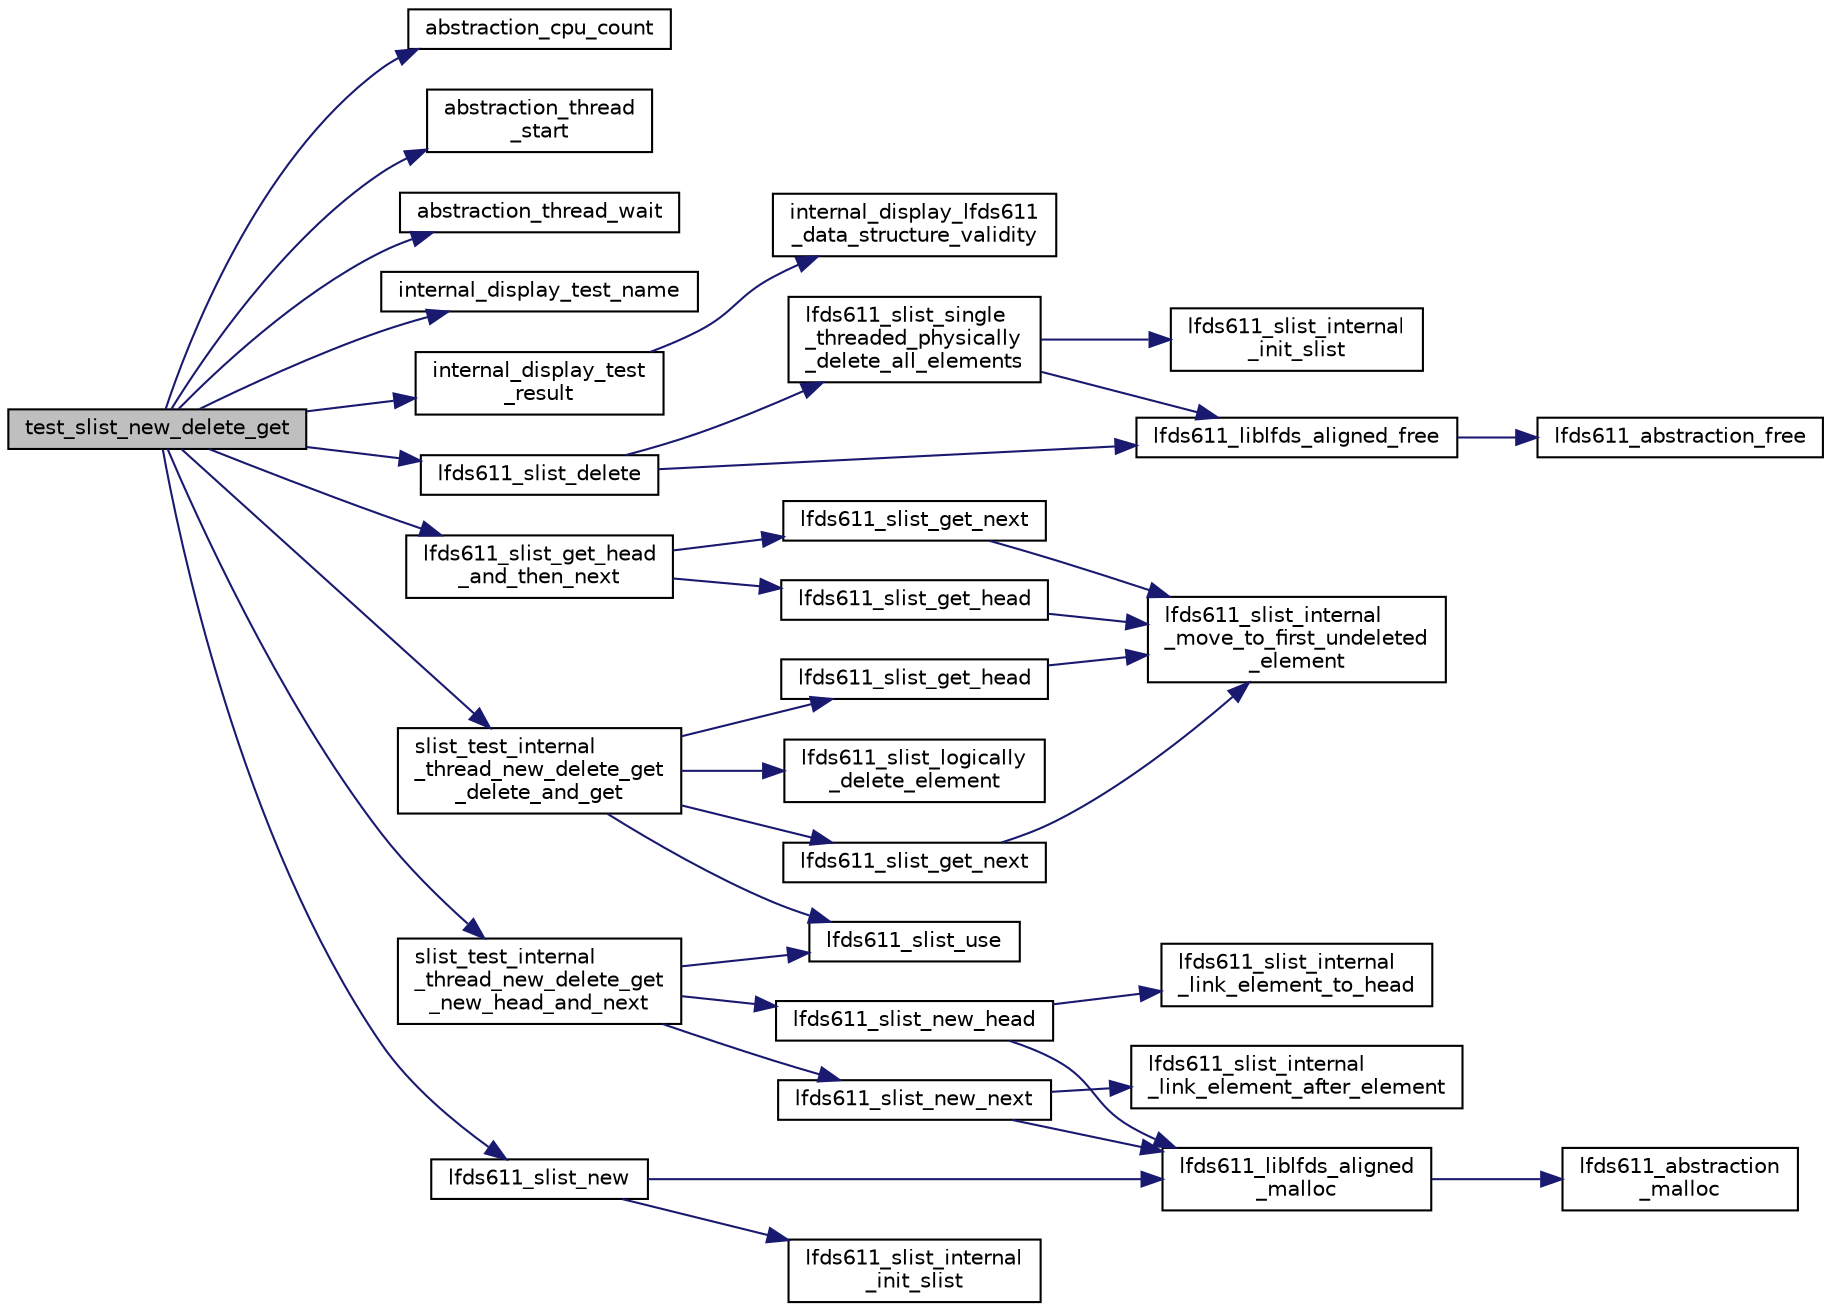 digraph "test_slist_new_delete_get"
{
 // LATEX_PDF_SIZE
  edge [fontname="Helvetica",fontsize="10",labelfontname="Helvetica",labelfontsize="10"];
  node [fontname="Helvetica",fontsize="10",shape=record];
  rankdir="LR";
  Node1 [label="test_slist_new_delete_get",height=0.2,width=0.4,color="black", fillcolor="grey75", style="filled", fontcolor="black",tooltip=" "];
  Node1 -> Node2 [color="midnightblue",fontsize="10",style="solid",fontname="Helvetica"];
  Node2 [label="abstraction_cpu_count",height=0.2,width=0.4,color="black", fillcolor="white", style="filled",URL="$abstraction_8h.html#a4773494a7946176d6998851a05bdb883",tooltip=" "];
  Node1 -> Node3 [color="midnightblue",fontsize="10",style="solid",fontname="Helvetica"];
  Node3 [label="abstraction_thread\l_start",height=0.2,width=0.4,color="black", fillcolor="white", style="filled",URL="$abstraction_8h.html#ae5062f18a7f9d1229a2ad304fad8ee80",tooltip=" "];
  Node1 -> Node4 [color="midnightblue",fontsize="10",style="solid",fontname="Helvetica"];
  Node4 [label="abstraction_thread_wait",height=0.2,width=0.4,color="black", fillcolor="white", style="filled",URL="$abstraction_8h.html#a435577c3aa1cd4e3ad96dad0e7bb5343",tooltip=" "];
  Node1 -> Node5 [color="midnightblue",fontsize="10",style="solid",fontname="Helvetica"];
  Node5 [label="internal_display_test_name",height=0.2,width=0.4,color="black", fillcolor="white", style="filled",URL="$liblfds6_81_81_2test_2src_2internal_8h.html#aefa00ae6482f53425ee23fe999fafd46",tooltip=" "];
  Node1 -> Node6 [color="midnightblue",fontsize="10",style="solid",fontname="Helvetica"];
  Node6 [label="internal_display_test\l_result",height=0.2,width=0.4,color="black", fillcolor="white", style="filled",URL="$liblfds6_81_81_2test_2src_2internal_8h.html#a1e833dcf2d641718dfc67d2a0b238090",tooltip=" "];
  Node6 -> Node7 [color="midnightblue",fontsize="10",style="solid",fontname="Helvetica"];
  Node7 [label="internal_display_lfds611\l_data_structure_validity",height=0.2,width=0.4,color="black", fillcolor="white", style="filled",URL="$liblfds6_81_81_2test_2src_2misc_8c.html#a0cfaa083cc9e65a1ebba5e36447f866e",tooltip=" "];
  Node1 -> Node8 [color="midnightblue",fontsize="10",style="solid",fontname="Helvetica"];
  Node8 [label="lfds611_slist_delete",height=0.2,width=0.4,color="black", fillcolor="white", style="filled",URL="$liblfds611_8h.html#a51daad6911c260865b4182e14bd40b3f",tooltip=" "];
  Node8 -> Node9 [color="midnightblue",fontsize="10",style="solid",fontname="Helvetica"];
  Node9 [label="lfds611_liblfds_aligned_free",height=0.2,width=0.4,color="black", fillcolor="white", style="filled",URL="$lfds611__liblfds__aligned__free_8c.html#a5b0eb518fc6503b2dd0783d0eb274a07",tooltip=" "];
  Node9 -> Node10 [color="midnightblue",fontsize="10",style="solid",fontname="Helvetica"];
  Node10 [label="lfds611_abstraction_free",height=0.2,width=0.4,color="black", fillcolor="white", style="filled",URL="$liblfds611_8h.html#a5796470ada3d968b218382b2e17bffda",tooltip=" "];
  Node8 -> Node11 [color="midnightblue",fontsize="10",style="solid",fontname="Helvetica"];
  Node11 [label="lfds611_slist_single\l_threaded_physically\l_delete_all_elements",height=0.2,width=0.4,color="black", fillcolor="white", style="filled",URL="$lfds611__slist__delete_8c.html#a13135b9ceaf67ff5044adcc032ab0255",tooltip=" "];
  Node11 -> Node9 [color="midnightblue",fontsize="10",style="solid",fontname="Helvetica"];
  Node11 -> Node12 [color="midnightblue",fontsize="10",style="solid",fontname="Helvetica"];
  Node12 [label="lfds611_slist_internal\l_init_slist",height=0.2,width=0.4,color="black", fillcolor="white", style="filled",URL="$lfds611__slist__internal_8h.html#a3f67acee73ba696030db9af221c33e93",tooltip=" "];
  Node1 -> Node13 [color="midnightblue",fontsize="10",style="solid",fontname="Helvetica"];
  Node13 [label="lfds611_slist_get_head\l_and_then_next",height=0.2,width=0.4,color="black", fillcolor="white", style="filled",URL="$liblfds611_8h.html#a2d03162de50d326af4d5794c505b87e5",tooltip=" "];
  Node13 -> Node14 [color="midnightblue",fontsize="10",style="solid",fontname="Helvetica"];
  Node14 [label="lfds611_slist_get_head",height=0.2,width=0.4,color="black", fillcolor="white", style="filled",URL="$lfds611__slist__get__and__set_8c.html#a893cd65b9f21c9274dd4b430bfe9cae0",tooltip=" "];
  Node14 -> Node15 [color="midnightblue",fontsize="10",style="solid",fontname="Helvetica"];
  Node15 [label="lfds611_slist_internal\l_move_to_first_undeleted\l_element",height=0.2,width=0.4,color="black", fillcolor="white", style="filled",URL="$lfds611__slist__get__and__set_8c.html#a0506f25793c5b33594ff5b19a6d38527",tooltip=" "];
  Node13 -> Node16 [color="midnightblue",fontsize="10",style="solid",fontname="Helvetica"];
  Node16 [label="lfds611_slist_get_next",height=0.2,width=0.4,color="black", fillcolor="white", style="filled",URL="$lfds611__slist__get__and__set_8c.html#a3c1dc78161c0689144b8aaf21e5777f5",tooltip=" "];
  Node16 -> Node15 [color="midnightblue",fontsize="10",style="solid",fontname="Helvetica"];
  Node1 -> Node17 [color="midnightblue",fontsize="10",style="solid",fontname="Helvetica"];
  Node17 [label="lfds611_slist_new",height=0.2,width=0.4,color="black", fillcolor="white", style="filled",URL="$liblfds611_8h.html#a70517b871083b2d3303b3926b6469aba",tooltip=" "];
  Node17 -> Node18 [color="midnightblue",fontsize="10",style="solid",fontname="Helvetica"];
  Node18 [label="lfds611_liblfds_aligned\l_malloc",height=0.2,width=0.4,color="black", fillcolor="white", style="filled",URL="$lfds611__liblfds__aligned__malloc_8c.html#acd74f805ced4ccbdecfc5da98af08075",tooltip=" "];
  Node18 -> Node19 [color="midnightblue",fontsize="10",style="solid",fontname="Helvetica"];
  Node19 [label="lfds611_abstraction\l_malloc",height=0.2,width=0.4,color="black", fillcolor="white", style="filled",URL="$liblfds611_8h.html#acd1cd11a60915ba16abaeb73abaf9f5f",tooltip=" "];
  Node17 -> Node20 [color="midnightblue",fontsize="10",style="solid",fontname="Helvetica"];
  Node20 [label="lfds611_slist_internal\l_init_slist",height=0.2,width=0.4,color="black", fillcolor="white", style="filled",URL="$lfds611__slist__new_8c.html#a3f67acee73ba696030db9af221c33e93",tooltip=" "];
  Node1 -> Node21 [color="midnightblue",fontsize="10",style="solid",fontname="Helvetica"];
  Node21 [label="slist_test_internal\l_thread_new_delete_get\l_delete_and_get",height=0.2,width=0.4,color="black", fillcolor="white", style="filled",URL="$test__slist_8c.html#a980f05c9f15d4894f6990a884eeff044",tooltip=" "];
  Node21 -> Node22 [color="midnightblue",fontsize="10",style="solid",fontname="Helvetica"];
  Node22 [label="lfds611_slist_get_head",height=0.2,width=0.4,color="black", fillcolor="white", style="filled",URL="$liblfds611_8h.html#a893cd65b9f21c9274dd4b430bfe9cae0",tooltip=" "];
  Node22 -> Node15 [color="midnightblue",fontsize="10",style="solid",fontname="Helvetica"];
  Node21 -> Node23 [color="midnightblue",fontsize="10",style="solid",fontname="Helvetica"];
  Node23 [label="lfds611_slist_get_next",height=0.2,width=0.4,color="black", fillcolor="white", style="filled",URL="$liblfds611_8h.html#a3c1dc78161c0689144b8aaf21e5777f5",tooltip=" "];
  Node23 -> Node15 [color="midnightblue",fontsize="10",style="solid",fontname="Helvetica"];
  Node21 -> Node24 [color="midnightblue",fontsize="10",style="solid",fontname="Helvetica"];
  Node24 [label="lfds611_slist_logically\l_delete_element",height=0.2,width=0.4,color="black", fillcolor="white", style="filled",URL="$liblfds611_8h.html#a6e4db50739396b9345b51452a5c5e1c7",tooltip=" "];
  Node21 -> Node25 [color="midnightblue",fontsize="10",style="solid",fontname="Helvetica"];
  Node25 [label="lfds611_slist_use",height=0.2,width=0.4,color="black", fillcolor="white", style="filled",URL="$liblfds611_8h.html#af0fc9bcc6b78e02c5a10adc700eda0a1",tooltip=" "];
  Node1 -> Node26 [color="midnightblue",fontsize="10",style="solid",fontname="Helvetica"];
  Node26 [label="slist_test_internal\l_thread_new_delete_get\l_new_head_and_next",height=0.2,width=0.4,color="black", fillcolor="white", style="filled",URL="$test__slist_8c.html#a854aa22f6f9cb24113775144178bc480",tooltip=" "];
  Node26 -> Node27 [color="midnightblue",fontsize="10",style="solid",fontname="Helvetica"];
  Node27 [label="lfds611_slist_new_head",height=0.2,width=0.4,color="black", fillcolor="white", style="filled",URL="$liblfds611_8h.html#a6c64e2d0312a248742dfc8a1253a7a9b",tooltip=" "];
  Node27 -> Node18 [color="midnightblue",fontsize="10",style="solid",fontname="Helvetica"];
  Node27 -> Node28 [color="midnightblue",fontsize="10",style="solid",fontname="Helvetica"];
  Node28 [label="lfds611_slist_internal\l_link_element_to_head",height=0.2,width=0.4,color="black", fillcolor="white", style="filled",URL="$lfds611__slist__internal_8h.html#a755c0f9a726d2f378496cc8bf52b63ab",tooltip=" "];
  Node26 -> Node29 [color="midnightblue",fontsize="10",style="solid",fontname="Helvetica"];
  Node29 [label="lfds611_slist_new_next",height=0.2,width=0.4,color="black", fillcolor="white", style="filled",URL="$liblfds611_8h.html#ae6972e282f10c5aa57c2fbb95e32cd6e",tooltip=" "];
  Node29 -> Node18 [color="midnightblue",fontsize="10",style="solid",fontname="Helvetica"];
  Node29 -> Node30 [color="midnightblue",fontsize="10",style="solid",fontname="Helvetica"];
  Node30 [label="lfds611_slist_internal\l_link_element_after_element",height=0.2,width=0.4,color="black", fillcolor="white", style="filled",URL="$lfds611__slist__internal_8h.html#a74e546d651aa0c831ad41aacf0cb8303",tooltip=" "];
  Node26 -> Node25 [color="midnightblue",fontsize="10",style="solid",fontname="Helvetica"];
}
